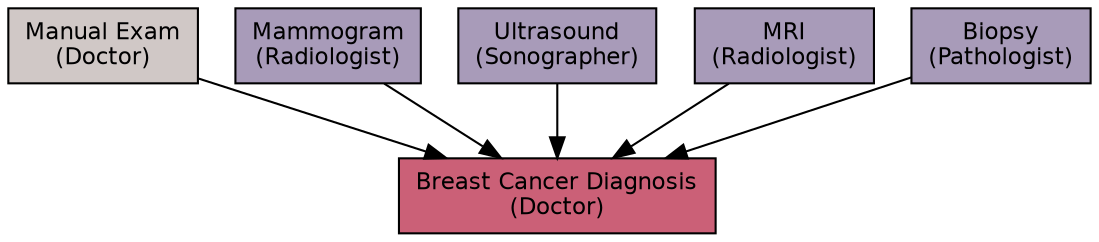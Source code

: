 digraph BreastCancerDiagnosis {
    bgcolor = "transparent";
    node [shape=box, style=filled, fillcolor="#a89bb9"];
    compound=true;
    Graph [fontsize=11, fontname="helvetica"];
    node [fontsize=11, fontname="helvetica"];
    edge [fontname=11, fontname="helvetica"];

    doctor [label="Breast Cancer Diagnosis\n(Doctor)", fillcolor="#CB6077"];

    manualExam [label="Manual Exam\n(Doctor)", fillcolor="#d0c8c6"];
    mammogram [label="Mammogram\n(Radiologist)"];
    ultrasound [label="Ultrasound\n(Sonographer)"];
    mri [label="MRI\n(Radiologist)"];
    biopsy [label="Biopsy\n(Pathologist)"];

    manualExam -> doctor;
    mammogram -> doctor;
    ultrasound -> doctor;
    mri -> doctor;
    biopsy -> doctor;
}
